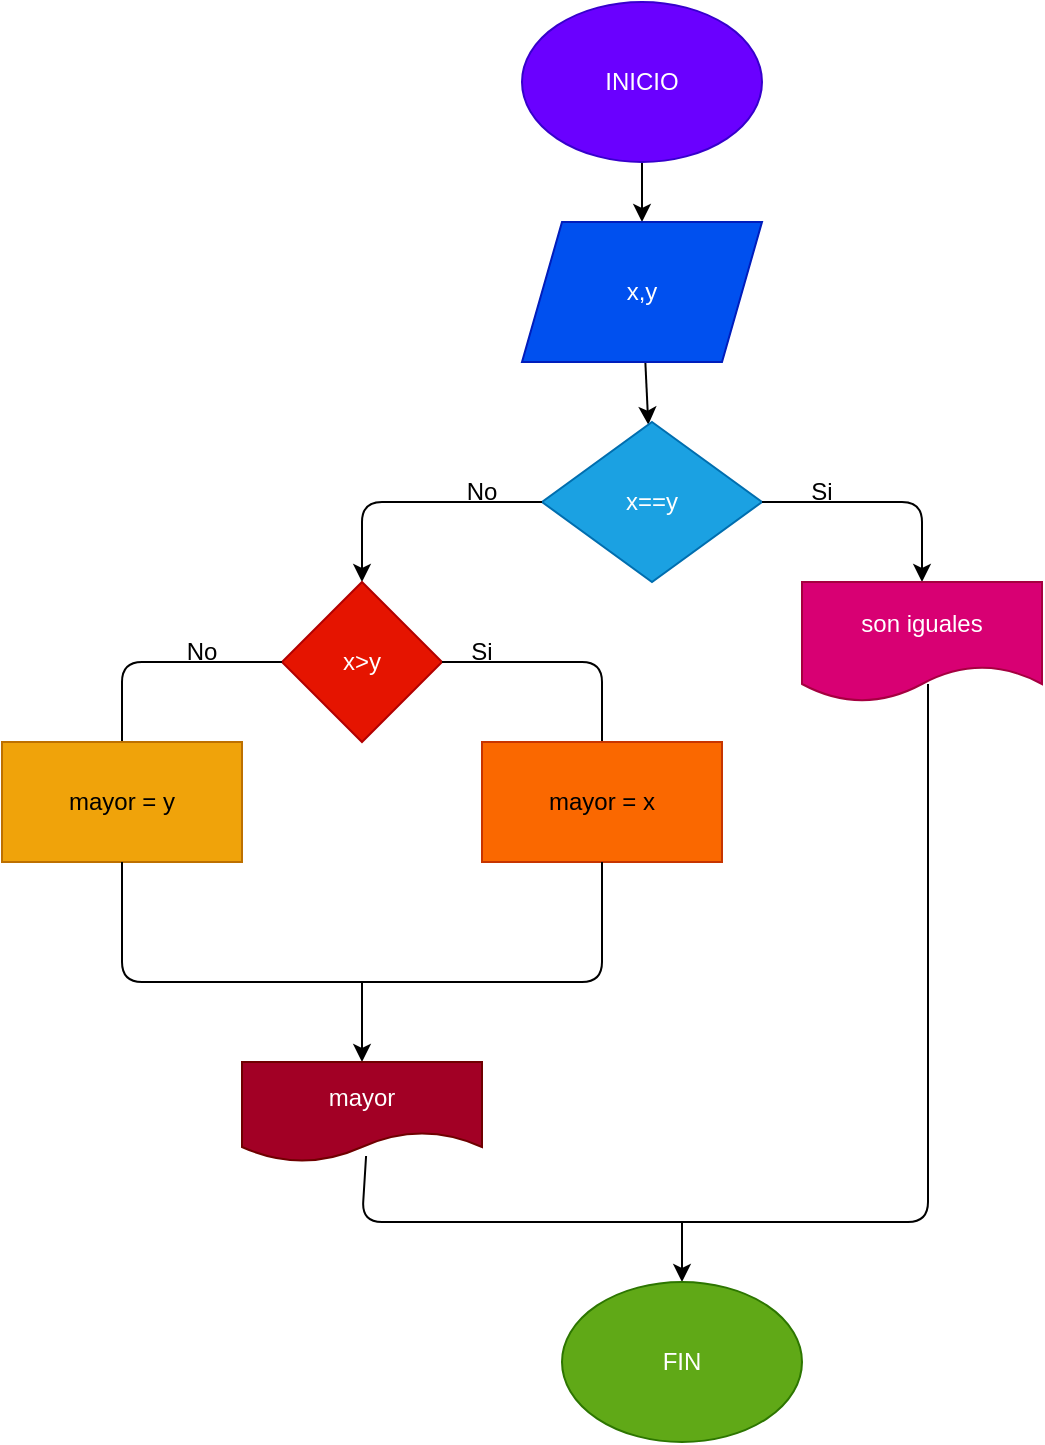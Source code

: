 <mxfile>
    <diagram id="nnMXZED3O_hfp_zGeqwP" name="Página-1">
        <mxGraphModel dx="651" dy="1580" grid="1" gridSize="10" guides="1" tooltips="1" connect="1" arrows="1" fold="1" page="1" pageScale="1" pageWidth="827" pageHeight="1169" math="0" shadow="0">
            <root>
                <mxCell id="0"/>
                <mxCell id="1" parent="0"/>
                <mxCell id="4" value="" style="edgeStyle=none;html=1;" parent="1" source="2" target="3" edge="1">
                    <mxGeometry relative="1" as="geometry"/>
                </mxCell>
                <mxCell id="2" value="INICIO" style="ellipse;whiteSpace=wrap;html=1;fillColor=#6a00ff;fontColor=#ffffff;strokeColor=#3700CC;" parent="1" vertex="1">
                    <mxGeometry x="360" y="-10" width="120" height="80" as="geometry"/>
                </mxCell>
                <mxCell id="34" value="" style="edgeStyle=none;html=1;" edge="1" parent="1" source="3" target="33">
                    <mxGeometry relative="1" as="geometry"/>
                </mxCell>
                <mxCell id="3" value="x,y" style="shape=parallelogram;perimeter=parallelogramPerimeter;whiteSpace=wrap;html=1;fixedSize=1;fillColor=#0050ef;fontColor=#ffffff;strokeColor=#001DBC;" parent="1" vertex="1">
                    <mxGeometry x="360" y="100" width="120" height="70" as="geometry"/>
                </mxCell>
                <mxCell id="33" value="x==y" style="rhombus;whiteSpace=wrap;html=1;fillColor=#1ba1e2;strokeColor=#006EAF;fontColor=#ffffff;" vertex="1" parent="1">
                    <mxGeometry x="370" y="200" width="110" height="80" as="geometry"/>
                </mxCell>
                <mxCell id="36" value="" style="endArrow=classic;html=1;exitX=1;exitY=0.5;exitDx=0;exitDy=0;" edge="1" parent="1" source="33" target="37">
                    <mxGeometry width="50" height="50" relative="1" as="geometry">
                        <mxPoint x="310" y="180" as="sourcePoint"/>
                        <mxPoint x="560" y="290" as="targetPoint"/>
                        <Array as="points">
                            <mxPoint x="560" y="240"/>
                        </Array>
                    </mxGeometry>
                </mxCell>
                <mxCell id="37" value="son iguales" style="shape=document;whiteSpace=wrap;html=1;boundedLbl=1;fillColor=#d80073;fontColor=#ffffff;strokeColor=#A50040;" vertex="1" parent="1">
                    <mxGeometry x="500" y="280" width="120" height="60" as="geometry"/>
                </mxCell>
                <mxCell id="38" value="" style="endArrow=classic;html=1;exitX=0;exitY=0.5;exitDx=0;exitDy=0;entryX=0.5;entryY=0;entryDx=0;entryDy=0;" edge="1" parent="1" source="33" target="39">
                    <mxGeometry width="50" height="50" relative="1" as="geometry">
                        <mxPoint x="310" y="180" as="sourcePoint"/>
                        <mxPoint x="280" y="280" as="targetPoint"/>
                        <Array as="points">
                            <mxPoint x="280" y="240"/>
                        </Array>
                    </mxGeometry>
                </mxCell>
                <mxCell id="39" value="x&amp;gt;y" style="rhombus;whiteSpace=wrap;html=1;fillColor=#e51400;fontColor=#ffffff;strokeColor=#B20000;" vertex="1" parent="1">
                    <mxGeometry x="240" y="280" width="80" height="80" as="geometry"/>
                </mxCell>
                <mxCell id="40" value="No" style="text;html=1;strokeColor=none;fillColor=none;align=center;verticalAlign=middle;whiteSpace=wrap;rounded=0;" vertex="1" parent="1">
                    <mxGeometry x="310" y="220" width="60" height="30" as="geometry"/>
                </mxCell>
                <mxCell id="41" value="Si" style="text;html=1;strokeColor=none;fillColor=none;align=center;verticalAlign=middle;whiteSpace=wrap;rounded=0;" vertex="1" parent="1">
                    <mxGeometry x="480" y="220" width="60" height="30" as="geometry"/>
                </mxCell>
                <mxCell id="42" value="" style="endArrow=none;html=1;exitX=0;exitY=0.5;exitDx=0;exitDy=0;entryX=0.5;entryY=0;entryDx=0;entryDy=0;" edge="1" parent="1" source="39" target="43">
                    <mxGeometry width="50" height="50" relative="1" as="geometry">
                        <mxPoint x="310" y="340" as="sourcePoint"/>
                        <mxPoint x="190" y="380" as="targetPoint"/>
                        <Array as="points">
                            <mxPoint x="160" y="320"/>
                            <mxPoint x="160" y="360"/>
                        </Array>
                    </mxGeometry>
                </mxCell>
                <mxCell id="43" value="mayor = y" style="rounded=0;whiteSpace=wrap;html=1;fillColor=#f0a30a;fontColor=#000000;strokeColor=#BD7000;" vertex="1" parent="1">
                    <mxGeometry x="100" y="360" width="120" height="60" as="geometry"/>
                </mxCell>
                <mxCell id="44" value="" style="endArrow=none;html=1;exitX=1;exitY=0.5;exitDx=0;exitDy=0;entryX=0.5;entryY=0;entryDx=0;entryDy=0;" edge="1" parent="1" source="39" target="45">
                    <mxGeometry width="50" height="50" relative="1" as="geometry">
                        <mxPoint x="310" y="340" as="sourcePoint"/>
                        <mxPoint x="400" y="360" as="targetPoint"/>
                        <Array as="points">
                            <mxPoint x="400" y="320"/>
                        </Array>
                    </mxGeometry>
                </mxCell>
                <mxCell id="45" value="mayor = x" style="rounded=0;whiteSpace=wrap;html=1;fillColor=#fa6800;fontColor=#000000;strokeColor=#C73500;" vertex="1" parent="1">
                    <mxGeometry x="340" y="360" width="120" height="60" as="geometry"/>
                </mxCell>
                <mxCell id="46" value="" style="endArrow=none;html=1;entryX=0.5;entryY=1;entryDx=0;entryDy=0;" edge="1" parent="1" target="45">
                    <mxGeometry width="50" height="50" relative="1" as="geometry">
                        <mxPoint x="280" y="480" as="sourcePoint"/>
                        <mxPoint x="360" y="400" as="targetPoint"/>
                        <Array as="points">
                            <mxPoint x="400" y="480"/>
                        </Array>
                    </mxGeometry>
                </mxCell>
                <mxCell id="47" value="" style="endArrow=none;html=1;exitX=0.5;exitY=1;exitDx=0;exitDy=0;" edge="1" parent="1" source="43">
                    <mxGeometry width="50" height="50" relative="1" as="geometry">
                        <mxPoint x="310" y="450" as="sourcePoint"/>
                        <mxPoint x="280" y="480" as="targetPoint"/>
                        <Array as="points">
                            <mxPoint x="160" y="480"/>
                        </Array>
                    </mxGeometry>
                </mxCell>
                <mxCell id="49" value="" style="endArrow=classic;html=1;entryX=0.5;entryY=0;entryDx=0;entryDy=0;" edge="1" parent="1" target="50">
                    <mxGeometry width="50" height="50" relative="1" as="geometry">
                        <mxPoint x="280" y="480" as="sourcePoint"/>
                        <mxPoint x="270" y="550" as="targetPoint"/>
                    </mxGeometry>
                </mxCell>
                <mxCell id="50" value="mayor" style="shape=document;whiteSpace=wrap;html=1;boundedLbl=1;fillColor=#a20025;fontColor=#ffffff;strokeColor=#6F0000;" vertex="1" parent="1">
                    <mxGeometry x="220" y="520" width="120" height="50" as="geometry"/>
                </mxCell>
                <mxCell id="51" value="" style="endArrow=none;html=1;entryX=0.525;entryY=0.85;entryDx=0;entryDy=0;entryPerimeter=0;" edge="1" parent="1" target="37">
                    <mxGeometry width="50" height="50" relative="1" as="geometry">
                        <mxPoint x="410" y="600" as="sourcePoint"/>
                        <mxPoint x="360" y="340" as="targetPoint"/>
                        <Array as="points">
                            <mxPoint x="563" y="600"/>
                        </Array>
                    </mxGeometry>
                </mxCell>
                <mxCell id="52" value="" style="endArrow=none;html=1;exitX=0.517;exitY=0.94;exitDx=0;exitDy=0;exitPerimeter=0;" edge="1" parent="1" source="50">
                    <mxGeometry width="50" height="50" relative="1" as="geometry">
                        <mxPoint x="310" y="500" as="sourcePoint"/>
                        <mxPoint x="420" y="600" as="targetPoint"/>
                        <Array as="points">
                            <mxPoint x="280" y="600"/>
                        </Array>
                    </mxGeometry>
                </mxCell>
                <mxCell id="53" value="" style="endArrow=classic;html=1;" edge="1" parent="1" target="54">
                    <mxGeometry width="50" height="50" relative="1" as="geometry">
                        <mxPoint x="440" y="600" as="sourcePoint"/>
                        <mxPoint x="440" y="680" as="targetPoint"/>
                    </mxGeometry>
                </mxCell>
                <mxCell id="54" value="FIN" style="ellipse;whiteSpace=wrap;html=1;fillColor=#60a917;fontColor=#ffffff;strokeColor=#2D7600;" vertex="1" parent="1">
                    <mxGeometry x="380" y="630" width="120" height="80" as="geometry"/>
                </mxCell>
                <mxCell id="55" value="Si" style="text;html=1;strokeColor=none;fillColor=none;align=center;verticalAlign=middle;whiteSpace=wrap;rounded=0;" vertex="1" parent="1">
                    <mxGeometry x="310" y="300" width="60" height="30" as="geometry"/>
                </mxCell>
                <mxCell id="56" value="No" style="text;html=1;strokeColor=none;fillColor=none;align=center;verticalAlign=middle;whiteSpace=wrap;rounded=0;" vertex="1" parent="1">
                    <mxGeometry x="170" y="300" width="60" height="30" as="geometry"/>
                </mxCell>
            </root>
        </mxGraphModel>
    </diagram>
</mxfile>